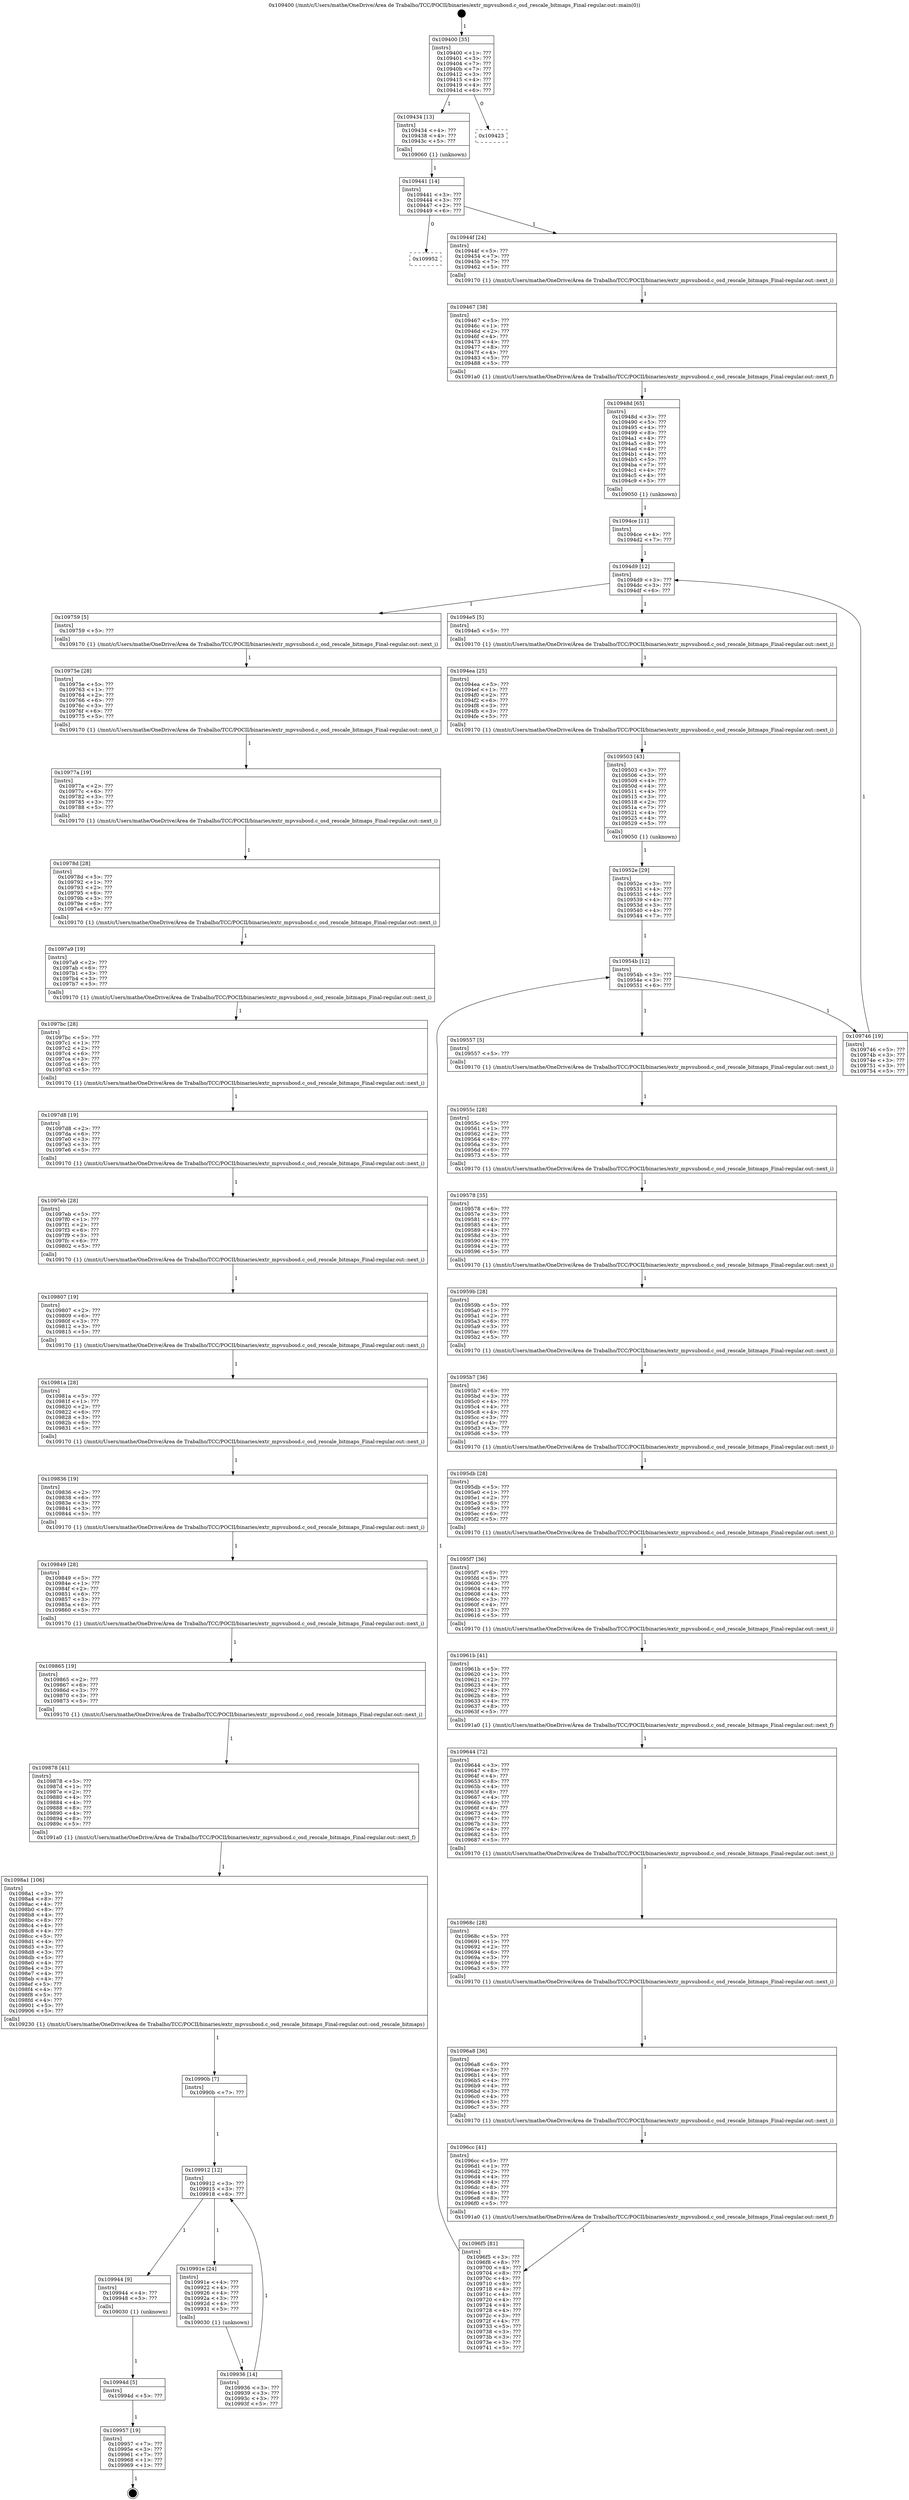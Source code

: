 digraph "0x109400" {
  label = "0x109400 (/mnt/c/Users/mathe/OneDrive/Área de Trabalho/TCC/POCII/binaries/extr_mpvsubosd.c_osd_rescale_bitmaps_Final-regular.out::main(0))"
  labelloc = "t"
  node[shape=record]

  Entry [label="",width=0.3,height=0.3,shape=circle,fillcolor=black,style=filled]
  "0x109400" [label="{
     0x109400 [35]\l
     | [instrs]\l
     &nbsp;&nbsp;0x109400 \<+1\>: ???\l
     &nbsp;&nbsp;0x109401 \<+3\>: ???\l
     &nbsp;&nbsp;0x109404 \<+7\>: ???\l
     &nbsp;&nbsp;0x10940b \<+7\>: ???\l
     &nbsp;&nbsp;0x109412 \<+3\>: ???\l
     &nbsp;&nbsp;0x109415 \<+4\>: ???\l
     &nbsp;&nbsp;0x109419 \<+4\>: ???\l
     &nbsp;&nbsp;0x10941d \<+6\>: ???\l
  }"]
  "0x109434" [label="{
     0x109434 [13]\l
     | [instrs]\l
     &nbsp;&nbsp;0x109434 \<+4\>: ???\l
     &nbsp;&nbsp;0x109438 \<+4\>: ???\l
     &nbsp;&nbsp;0x10943c \<+5\>: ???\l
     | [calls]\l
     &nbsp;&nbsp;0x109060 \{1\} (unknown)\l
  }"]
  "0x109423" [label="{
     0x109423\l
  }", style=dashed]
  "0x109441" [label="{
     0x109441 [14]\l
     | [instrs]\l
     &nbsp;&nbsp;0x109441 \<+3\>: ???\l
     &nbsp;&nbsp;0x109444 \<+3\>: ???\l
     &nbsp;&nbsp;0x109447 \<+2\>: ???\l
     &nbsp;&nbsp;0x109449 \<+6\>: ???\l
  }"]
  "0x109952" [label="{
     0x109952\l
  }", style=dashed]
  "0x10944f" [label="{
     0x10944f [24]\l
     | [instrs]\l
     &nbsp;&nbsp;0x10944f \<+5\>: ???\l
     &nbsp;&nbsp;0x109454 \<+7\>: ???\l
     &nbsp;&nbsp;0x10945b \<+7\>: ???\l
     &nbsp;&nbsp;0x109462 \<+5\>: ???\l
     | [calls]\l
     &nbsp;&nbsp;0x109170 \{1\} (/mnt/c/Users/mathe/OneDrive/Área de Trabalho/TCC/POCII/binaries/extr_mpvsubosd.c_osd_rescale_bitmaps_Final-regular.out::next_i)\l
  }"]
  Exit [label="",width=0.3,height=0.3,shape=circle,fillcolor=black,style=filled,peripheries=2]
  "0x109467" [label="{
     0x109467 [38]\l
     | [instrs]\l
     &nbsp;&nbsp;0x109467 \<+5\>: ???\l
     &nbsp;&nbsp;0x10946c \<+1\>: ???\l
     &nbsp;&nbsp;0x10946d \<+2\>: ???\l
     &nbsp;&nbsp;0x10946f \<+4\>: ???\l
     &nbsp;&nbsp;0x109473 \<+4\>: ???\l
     &nbsp;&nbsp;0x109477 \<+8\>: ???\l
     &nbsp;&nbsp;0x10947f \<+4\>: ???\l
     &nbsp;&nbsp;0x109483 \<+5\>: ???\l
     &nbsp;&nbsp;0x109488 \<+5\>: ???\l
     | [calls]\l
     &nbsp;&nbsp;0x1091a0 \{1\} (/mnt/c/Users/mathe/OneDrive/Área de Trabalho/TCC/POCII/binaries/extr_mpvsubosd.c_osd_rescale_bitmaps_Final-regular.out::next_f)\l
  }"]
  "0x10948d" [label="{
     0x10948d [65]\l
     | [instrs]\l
     &nbsp;&nbsp;0x10948d \<+3\>: ???\l
     &nbsp;&nbsp;0x109490 \<+5\>: ???\l
     &nbsp;&nbsp;0x109495 \<+4\>: ???\l
     &nbsp;&nbsp;0x109499 \<+8\>: ???\l
     &nbsp;&nbsp;0x1094a1 \<+4\>: ???\l
     &nbsp;&nbsp;0x1094a5 \<+8\>: ???\l
     &nbsp;&nbsp;0x1094ad \<+4\>: ???\l
     &nbsp;&nbsp;0x1094b1 \<+4\>: ???\l
     &nbsp;&nbsp;0x1094b5 \<+5\>: ???\l
     &nbsp;&nbsp;0x1094ba \<+7\>: ???\l
     &nbsp;&nbsp;0x1094c1 \<+4\>: ???\l
     &nbsp;&nbsp;0x1094c5 \<+4\>: ???\l
     &nbsp;&nbsp;0x1094c9 \<+5\>: ???\l
     | [calls]\l
     &nbsp;&nbsp;0x109050 \{1\} (unknown)\l
  }"]
  "0x1094d9" [label="{
     0x1094d9 [12]\l
     | [instrs]\l
     &nbsp;&nbsp;0x1094d9 \<+3\>: ???\l
     &nbsp;&nbsp;0x1094dc \<+3\>: ???\l
     &nbsp;&nbsp;0x1094df \<+6\>: ???\l
  }"]
  "0x109759" [label="{
     0x109759 [5]\l
     | [instrs]\l
     &nbsp;&nbsp;0x109759 \<+5\>: ???\l
     | [calls]\l
     &nbsp;&nbsp;0x109170 \{1\} (/mnt/c/Users/mathe/OneDrive/Área de Trabalho/TCC/POCII/binaries/extr_mpvsubosd.c_osd_rescale_bitmaps_Final-regular.out::next_i)\l
  }"]
  "0x1094e5" [label="{
     0x1094e5 [5]\l
     | [instrs]\l
     &nbsp;&nbsp;0x1094e5 \<+5\>: ???\l
     | [calls]\l
     &nbsp;&nbsp;0x109170 \{1\} (/mnt/c/Users/mathe/OneDrive/Área de Trabalho/TCC/POCII/binaries/extr_mpvsubosd.c_osd_rescale_bitmaps_Final-regular.out::next_i)\l
  }"]
  "0x1094ea" [label="{
     0x1094ea [25]\l
     | [instrs]\l
     &nbsp;&nbsp;0x1094ea \<+5\>: ???\l
     &nbsp;&nbsp;0x1094ef \<+1\>: ???\l
     &nbsp;&nbsp;0x1094f0 \<+2\>: ???\l
     &nbsp;&nbsp;0x1094f2 \<+6\>: ???\l
     &nbsp;&nbsp;0x1094f8 \<+3\>: ???\l
     &nbsp;&nbsp;0x1094fb \<+3\>: ???\l
     &nbsp;&nbsp;0x1094fe \<+5\>: ???\l
     | [calls]\l
     &nbsp;&nbsp;0x109170 \{1\} (/mnt/c/Users/mathe/OneDrive/Área de Trabalho/TCC/POCII/binaries/extr_mpvsubosd.c_osd_rescale_bitmaps_Final-regular.out::next_i)\l
  }"]
  "0x109503" [label="{
     0x109503 [43]\l
     | [instrs]\l
     &nbsp;&nbsp;0x109503 \<+3\>: ???\l
     &nbsp;&nbsp;0x109506 \<+3\>: ???\l
     &nbsp;&nbsp;0x109509 \<+4\>: ???\l
     &nbsp;&nbsp;0x10950d \<+4\>: ???\l
     &nbsp;&nbsp;0x109511 \<+4\>: ???\l
     &nbsp;&nbsp;0x109515 \<+3\>: ???\l
     &nbsp;&nbsp;0x109518 \<+2\>: ???\l
     &nbsp;&nbsp;0x10951a \<+7\>: ???\l
     &nbsp;&nbsp;0x109521 \<+4\>: ???\l
     &nbsp;&nbsp;0x109525 \<+4\>: ???\l
     &nbsp;&nbsp;0x109529 \<+5\>: ???\l
     | [calls]\l
     &nbsp;&nbsp;0x109050 \{1\} (unknown)\l
  }"]
  "0x10954b" [label="{
     0x10954b [12]\l
     | [instrs]\l
     &nbsp;&nbsp;0x10954b \<+3\>: ???\l
     &nbsp;&nbsp;0x10954e \<+3\>: ???\l
     &nbsp;&nbsp;0x109551 \<+6\>: ???\l
  }"]
  "0x109746" [label="{
     0x109746 [19]\l
     | [instrs]\l
     &nbsp;&nbsp;0x109746 \<+5\>: ???\l
     &nbsp;&nbsp;0x10974b \<+3\>: ???\l
     &nbsp;&nbsp;0x10974e \<+3\>: ???\l
     &nbsp;&nbsp;0x109751 \<+3\>: ???\l
     &nbsp;&nbsp;0x109754 \<+5\>: ???\l
  }"]
  "0x109557" [label="{
     0x109557 [5]\l
     | [instrs]\l
     &nbsp;&nbsp;0x109557 \<+5\>: ???\l
     | [calls]\l
     &nbsp;&nbsp;0x109170 \{1\} (/mnt/c/Users/mathe/OneDrive/Área de Trabalho/TCC/POCII/binaries/extr_mpvsubosd.c_osd_rescale_bitmaps_Final-regular.out::next_i)\l
  }"]
  "0x10955c" [label="{
     0x10955c [28]\l
     | [instrs]\l
     &nbsp;&nbsp;0x10955c \<+5\>: ???\l
     &nbsp;&nbsp;0x109561 \<+1\>: ???\l
     &nbsp;&nbsp;0x109562 \<+2\>: ???\l
     &nbsp;&nbsp;0x109564 \<+6\>: ???\l
     &nbsp;&nbsp;0x10956a \<+3\>: ???\l
     &nbsp;&nbsp;0x10956d \<+6\>: ???\l
     &nbsp;&nbsp;0x109573 \<+5\>: ???\l
     | [calls]\l
     &nbsp;&nbsp;0x109170 \{1\} (/mnt/c/Users/mathe/OneDrive/Área de Trabalho/TCC/POCII/binaries/extr_mpvsubosd.c_osd_rescale_bitmaps_Final-regular.out::next_i)\l
  }"]
  "0x109578" [label="{
     0x109578 [35]\l
     | [instrs]\l
     &nbsp;&nbsp;0x109578 \<+6\>: ???\l
     &nbsp;&nbsp;0x10957e \<+3\>: ???\l
     &nbsp;&nbsp;0x109581 \<+4\>: ???\l
     &nbsp;&nbsp;0x109585 \<+4\>: ???\l
     &nbsp;&nbsp;0x109589 \<+4\>: ???\l
     &nbsp;&nbsp;0x10958d \<+3\>: ???\l
     &nbsp;&nbsp;0x109590 \<+4\>: ???\l
     &nbsp;&nbsp;0x109594 \<+2\>: ???\l
     &nbsp;&nbsp;0x109596 \<+5\>: ???\l
     | [calls]\l
     &nbsp;&nbsp;0x109170 \{1\} (/mnt/c/Users/mathe/OneDrive/Área de Trabalho/TCC/POCII/binaries/extr_mpvsubosd.c_osd_rescale_bitmaps_Final-regular.out::next_i)\l
  }"]
  "0x10959b" [label="{
     0x10959b [28]\l
     | [instrs]\l
     &nbsp;&nbsp;0x10959b \<+5\>: ???\l
     &nbsp;&nbsp;0x1095a0 \<+1\>: ???\l
     &nbsp;&nbsp;0x1095a1 \<+2\>: ???\l
     &nbsp;&nbsp;0x1095a3 \<+6\>: ???\l
     &nbsp;&nbsp;0x1095a9 \<+3\>: ???\l
     &nbsp;&nbsp;0x1095ac \<+6\>: ???\l
     &nbsp;&nbsp;0x1095b2 \<+5\>: ???\l
     | [calls]\l
     &nbsp;&nbsp;0x109170 \{1\} (/mnt/c/Users/mathe/OneDrive/Área de Trabalho/TCC/POCII/binaries/extr_mpvsubosd.c_osd_rescale_bitmaps_Final-regular.out::next_i)\l
  }"]
  "0x1095b7" [label="{
     0x1095b7 [36]\l
     | [instrs]\l
     &nbsp;&nbsp;0x1095b7 \<+6\>: ???\l
     &nbsp;&nbsp;0x1095bd \<+3\>: ???\l
     &nbsp;&nbsp;0x1095c0 \<+4\>: ???\l
     &nbsp;&nbsp;0x1095c4 \<+4\>: ???\l
     &nbsp;&nbsp;0x1095c8 \<+4\>: ???\l
     &nbsp;&nbsp;0x1095cc \<+3\>: ???\l
     &nbsp;&nbsp;0x1095cf \<+4\>: ???\l
     &nbsp;&nbsp;0x1095d3 \<+3\>: ???\l
     &nbsp;&nbsp;0x1095d6 \<+5\>: ???\l
     | [calls]\l
     &nbsp;&nbsp;0x109170 \{1\} (/mnt/c/Users/mathe/OneDrive/Área de Trabalho/TCC/POCII/binaries/extr_mpvsubosd.c_osd_rescale_bitmaps_Final-regular.out::next_i)\l
  }"]
  "0x1095db" [label="{
     0x1095db [28]\l
     | [instrs]\l
     &nbsp;&nbsp;0x1095db \<+5\>: ???\l
     &nbsp;&nbsp;0x1095e0 \<+1\>: ???\l
     &nbsp;&nbsp;0x1095e1 \<+2\>: ???\l
     &nbsp;&nbsp;0x1095e3 \<+6\>: ???\l
     &nbsp;&nbsp;0x1095e9 \<+3\>: ???\l
     &nbsp;&nbsp;0x1095ec \<+6\>: ???\l
     &nbsp;&nbsp;0x1095f2 \<+5\>: ???\l
     | [calls]\l
     &nbsp;&nbsp;0x109170 \{1\} (/mnt/c/Users/mathe/OneDrive/Área de Trabalho/TCC/POCII/binaries/extr_mpvsubosd.c_osd_rescale_bitmaps_Final-regular.out::next_i)\l
  }"]
  "0x1095f7" [label="{
     0x1095f7 [36]\l
     | [instrs]\l
     &nbsp;&nbsp;0x1095f7 \<+6\>: ???\l
     &nbsp;&nbsp;0x1095fd \<+3\>: ???\l
     &nbsp;&nbsp;0x109600 \<+4\>: ???\l
     &nbsp;&nbsp;0x109604 \<+4\>: ???\l
     &nbsp;&nbsp;0x109608 \<+4\>: ???\l
     &nbsp;&nbsp;0x10960c \<+3\>: ???\l
     &nbsp;&nbsp;0x10960f \<+4\>: ???\l
     &nbsp;&nbsp;0x109613 \<+3\>: ???\l
     &nbsp;&nbsp;0x109616 \<+5\>: ???\l
     | [calls]\l
     &nbsp;&nbsp;0x109170 \{1\} (/mnt/c/Users/mathe/OneDrive/Área de Trabalho/TCC/POCII/binaries/extr_mpvsubosd.c_osd_rescale_bitmaps_Final-regular.out::next_i)\l
  }"]
  "0x10961b" [label="{
     0x10961b [41]\l
     | [instrs]\l
     &nbsp;&nbsp;0x10961b \<+5\>: ???\l
     &nbsp;&nbsp;0x109620 \<+1\>: ???\l
     &nbsp;&nbsp;0x109621 \<+2\>: ???\l
     &nbsp;&nbsp;0x109623 \<+4\>: ???\l
     &nbsp;&nbsp;0x109627 \<+4\>: ???\l
     &nbsp;&nbsp;0x10962b \<+8\>: ???\l
     &nbsp;&nbsp;0x109633 \<+4\>: ???\l
     &nbsp;&nbsp;0x109637 \<+8\>: ???\l
     &nbsp;&nbsp;0x10963f \<+5\>: ???\l
     | [calls]\l
     &nbsp;&nbsp;0x1091a0 \{1\} (/mnt/c/Users/mathe/OneDrive/Área de Trabalho/TCC/POCII/binaries/extr_mpvsubosd.c_osd_rescale_bitmaps_Final-regular.out::next_f)\l
  }"]
  "0x109644" [label="{
     0x109644 [72]\l
     | [instrs]\l
     &nbsp;&nbsp;0x109644 \<+3\>: ???\l
     &nbsp;&nbsp;0x109647 \<+8\>: ???\l
     &nbsp;&nbsp;0x10964f \<+4\>: ???\l
     &nbsp;&nbsp;0x109653 \<+8\>: ???\l
     &nbsp;&nbsp;0x10965b \<+4\>: ???\l
     &nbsp;&nbsp;0x10965f \<+8\>: ???\l
     &nbsp;&nbsp;0x109667 \<+4\>: ???\l
     &nbsp;&nbsp;0x10966b \<+4\>: ???\l
     &nbsp;&nbsp;0x10966f \<+4\>: ???\l
     &nbsp;&nbsp;0x109673 \<+4\>: ???\l
     &nbsp;&nbsp;0x109677 \<+4\>: ???\l
     &nbsp;&nbsp;0x10967b \<+3\>: ???\l
     &nbsp;&nbsp;0x10967e \<+4\>: ???\l
     &nbsp;&nbsp;0x109682 \<+5\>: ???\l
     &nbsp;&nbsp;0x109687 \<+5\>: ???\l
     | [calls]\l
     &nbsp;&nbsp;0x109170 \{1\} (/mnt/c/Users/mathe/OneDrive/Área de Trabalho/TCC/POCII/binaries/extr_mpvsubosd.c_osd_rescale_bitmaps_Final-regular.out::next_i)\l
  }"]
  "0x10968c" [label="{
     0x10968c [28]\l
     | [instrs]\l
     &nbsp;&nbsp;0x10968c \<+5\>: ???\l
     &nbsp;&nbsp;0x109691 \<+1\>: ???\l
     &nbsp;&nbsp;0x109692 \<+2\>: ???\l
     &nbsp;&nbsp;0x109694 \<+6\>: ???\l
     &nbsp;&nbsp;0x10969a \<+3\>: ???\l
     &nbsp;&nbsp;0x10969d \<+6\>: ???\l
     &nbsp;&nbsp;0x1096a3 \<+5\>: ???\l
     | [calls]\l
     &nbsp;&nbsp;0x109170 \{1\} (/mnt/c/Users/mathe/OneDrive/Área de Trabalho/TCC/POCII/binaries/extr_mpvsubosd.c_osd_rescale_bitmaps_Final-regular.out::next_i)\l
  }"]
  "0x1096a8" [label="{
     0x1096a8 [36]\l
     | [instrs]\l
     &nbsp;&nbsp;0x1096a8 \<+6\>: ???\l
     &nbsp;&nbsp;0x1096ae \<+3\>: ???\l
     &nbsp;&nbsp;0x1096b1 \<+4\>: ???\l
     &nbsp;&nbsp;0x1096b5 \<+4\>: ???\l
     &nbsp;&nbsp;0x1096b9 \<+4\>: ???\l
     &nbsp;&nbsp;0x1096bd \<+3\>: ???\l
     &nbsp;&nbsp;0x1096c0 \<+4\>: ???\l
     &nbsp;&nbsp;0x1096c4 \<+3\>: ???\l
     &nbsp;&nbsp;0x1096c7 \<+5\>: ???\l
     | [calls]\l
     &nbsp;&nbsp;0x109170 \{1\} (/mnt/c/Users/mathe/OneDrive/Área de Trabalho/TCC/POCII/binaries/extr_mpvsubosd.c_osd_rescale_bitmaps_Final-regular.out::next_i)\l
  }"]
  "0x1096cc" [label="{
     0x1096cc [41]\l
     | [instrs]\l
     &nbsp;&nbsp;0x1096cc \<+5\>: ???\l
     &nbsp;&nbsp;0x1096d1 \<+1\>: ???\l
     &nbsp;&nbsp;0x1096d2 \<+2\>: ???\l
     &nbsp;&nbsp;0x1096d4 \<+4\>: ???\l
     &nbsp;&nbsp;0x1096d8 \<+4\>: ???\l
     &nbsp;&nbsp;0x1096dc \<+8\>: ???\l
     &nbsp;&nbsp;0x1096e4 \<+4\>: ???\l
     &nbsp;&nbsp;0x1096e8 \<+8\>: ???\l
     &nbsp;&nbsp;0x1096f0 \<+5\>: ???\l
     | [calls]\l
     &nbsp;&nbsp;0x1091a0 \{1\} (/mnt/c/Users/mathe/OneDrive/Área de Trabalho/TCC/POCII/binaries/extr_mpvsubosd.c_osd_rescale_bitmaps_Final-regular.out::next_f)\l
  }"]
  "0x1096f5" [label="{
     0x1096f5 [81]\l
     | [instrs]\l
     &nbsp;&nbsp;0x1096f5 \<+3\>: ???\l
     &nbsp;&nbsp;0x1096f8 \<+8\>: ???\l
     &nbsp;&nbsp;0x109700 \<+4\>: ???\l
     &nbsp;&nbsp;0x109704 \<+8\>: ???\l
     &nbsp;&nbsp;0x10970c \<+4\>: ???\l
     &nbsp;&nbsp;0x109710 \<+8\>: ???\l
     &nbsp;&nbsp;0x109718 \<+4\>: ???\l
     &nbsp;&nbsp;0x10971c \<+4\>: ???\l
     &nbsp;&nbsp;0x109720 \<+4\>: ???\l
     &nbsp;&nbsp;0x109724 \<+4\>: ???\l
     &nbsp;&nbsp;0x109728 \<+4\>: ???\l
     &nbsp;&nbsp;0x10972c \<+3\>: ???\l
     &nbsp;&nbsp;0x10972f \<+4\>: ???\l
     &nbsp;&nbsp;0x109733 \<+5\>: ???\l
     &nbsp;&nbsp;0x109738 \<+3\>: ???\l
     &nbsp;&nbsp;0x10973b \<+3\>: ???\l
     &nbsp;&nbsp;0x10973e \<+3\>: ???\l
     &nbsp;&nbsp;0x109741 \<+5\>: ???\l
  }"]
  "0x10952e" [label="{
     0x10952e [29]\l
     | [instrs]\l
     &nbsp;&nbsp;0x10952e \<+3\>: ???\l
     &nbsp;&nbsp;0x109531 \<+4\>: ???\l
     &nbsp;&nbsp;0x109535 \<+4\>: ???\l
     &nbsp;&nbsp;0x109539 \<+4\>: ???\l
     &nbsp;&nbsp;0x10953d \<+3\>: ???\l
     &nbsp;&nbsp;0x109540 \<+4\>: ???\l
     &nbsp;&nbsp;0x109544 \<+7\>: ???\l
  }"]
  "0x109957" [label="{
     0x109957 [19]\l
     | [instrs]\l
     &nbsp;&nbsp;0x109957 \<+7\>: ???\l
     &nbsp;&nbsp;0x10995e \<+3\>: ???\l
     &nbsp;&nbsp;0x109961 \<+7\>: ???\l
     &nbsp;&nbsp;0x109968 \<+1\>: ???\l
     &nbsp;&nbsp;0x109969 \<+1\>: ???\l
  }"]
  "0x1094ce" [label="{
     0x1094ce [11]\l
     | [instrs]\l
     &nbsp;&nbsp;0x1094ce \<+4\>: ???\l
     &nbsp;&nbsp;0x1094d2 \<+7\>: ???\l
  }"]
  "0x10975e" [label="{
     0x10975e [28]\l
     | [instrs]\l
     &nbsp;&nbsp;0x10975e \<+5\>: ???\l
     &nbsp;&nbsp;0x109763 \<+1\>: ???\l
     &nbsp;&nbsp;0x109764 \<+2\>: ???\l
     &nbsp;&nbsp;0x109766 \<+6\>: ???\l
     &nbsp;&nbsp;0x10976c \<+3\>: ???\l
     &nbsp;&nbsp;0x10976f \<+6\>: ???\l
     &nbsp;&nbsp;0x109775 \<+5\>: ???\l
     | [calls]\l
     &nbsp;&nbsp;0x109170 \{1\} (/mnt/c/Users/mathe/OneDrive/Área de Trabalho/TCC/POCII/binaries/extr_mpvsubosd.c_osd_rescale_bitmaps_Final-regular.out::next_i)\l
  }"]
  "0x10977a" [label="{
     0x10977a [19]\l
     | [instrs]\l
     &nbsp;&nbsp;0x10977a \<+2\>: ???\l
     &nbsp;&nbsp;0x10977c \<+6\>: ???\l
     &nbsp;&nbsp;0x109782 \<+3\>: ???\l
     &nbsp;&nbsp;0x109785 \<+3\>: ???\l
     &nbsp;&nbsp;0x109788 \<+5\>: ???\l
     | [calls]\l
     &nbsp;&nbsp;0x109170 \{1\} (/mnt/c/Users/mathe/OneDrive/Área de Trabalho/TCC/POCII/binaries/extr_mpvsubosd.c_osd_rescale_bitmaps_Final-regular.out::next_i)\l
  }"]
  "0x10978d" [label="{
     0x10978d [28]\l
     | [instrs]\l
     &nbsp;&nbsp;0x10978d \<+5\>: ???\l
     &nbsp;&nbsp;0x109792 \<+1\>: ???\l
     &nbsp;&nbsp;0x109793 \<+2\>: ???\l
     &nbsp;&nbsp;0x109795 \<+6\>: ???\l
     &nbsp;&nbsp;0x10979b \<+3\>: ???\l
     &nbsp;&nbsp;0x10979e \<+6\>: ???\l
     &nbsp;&nbsp;0x1097a4 \<+5\>: ???\l
     | [calls]\l
     &nbsp;&nbsp;0x109170 \{1\} (/mnt/c/Users/mathe/OneDrive/Área de Trabalho/TCC/POCII/binaries/extr_mpvsubosd.c_osd_rescale_bitmaps_Final-regular.out::next_i)\l
  }"]
  "0x1097a9" [label="{
     0x1097a9 [19]\l
     | [instrs]\l
     &nbsp;&nbsp;0x1097a9 \<+2\>: ???\l
     &nbsp;&nbsp;0x1097ab \<+6\>: ???\l
     &nbsp;&nbsp;0x1097b1 \<+3\>: ???\l
     &nbsp;&nbsp;0x1097b4 \<+3\>: ???\l
     &nbsp;&nbsp;0x1097b7 \<+5\>: ???\l
     | [calls]\l
     &nbsp;&nbsp;0x109170 \{1\} (/mnt/c/Users/mathe/OneDrive/Área de Trabalho/TCC/POCII/binaries/extr_mpvsubosd.c_osd_rescale_bitmaps_Final-regular.out::next_i)\l
  }"]
  "0x1097bc" [label="{
     0x1097bc [28]\l
     | [instrs]\l
     &nbsp;&nbsp;0x1097bc \<+5\>: ???\l
     &nbsp;&nbsp;0x1097c1 \<+1\>: ???\l
     &nbsp;&nbsp;0x1097c2 \<+2\>: ???\l
     &nbsp;&nbsp;0x1097c4 \<+6\>: ???\l
     &nbsp;&nbsp;0x1097ca \<+3\>: ???\l
     &nbsp;&nbsp;0x1097cd \<+6\>: ???\l
     &nbsp;&nbsp;0x1097d3 \<+5\>: ???\l
     | [calls]\l
     &nbsp;&nbsp;0x109170 \{1\} (/mnt/c/Users/mathe/OneDrive/Área de Trabalho/TCC/POCII/binaries/extr_mpvsubosd.c_osd_rescale_bitmaps_Final-regular.out::next_i)\l
  }"]
  "0x1097d8" [label="{
     0x1097d8 [19]\l
     | [instrs]\l
     &nbsp;&nbsp;0x1097d8 \<+2\>: ???\l
     &nbsp;&nbsp;0x1097da \<+6\>: ???\l
     &nbsp;&nbsp;0x1097e0 \<+3\>: ???\l
     &nbsp;&nbsp;0x1097e3 \<+3\>: ???\l
     &nbsp;&nbsp;0x1097e6 \<+5\>: ???\l
     | [calls]\l
     &nbsp;&nbsp;0x109170 \{1\} (/mnt/c/Users/mathe/OneDrive/Área de Trabalho/TCC/POCII/binaries/extr_mpvsubosd.c_osd_rescale_bitmaps_Final-regular.out::next_i)\l
  }"]
  "0x1097eb" [label="{
     0x1097eb [28]\l
     | [instrs]\l
     &nbsp;&nbsp;0x1097eb \<+5\>: ???\l
     &nbsp;&nbsp;0x1097f0 \<+1\>: ???\l
     &nbsp;&nbsp;0x1097f1 \<+2\>: ???\l
     &nbsp;&nbsp;0x1097f3 \<+6\>: ???\l
     &nbsp;&nbsp;0x1097f9 \<+3\>: ???\l
     &nbsp;&nbsp;0x1097fc \<+6\>: ???\l
     &nbsp;&nbsp;0x109802 \<+5\>: ???\l
     | [calls]\l
     &nbsp;&nbsp;0x109170 \{1\} (/mnt/c/Users/mathe/OneDrive/Área de Trabalho/TCC/POCII/binaries/extr_mpvsubosd.c_osd_rescale_bitmaps_Final-regular.out::next_i)\l
  }"]
  "0x109807" [label="{
     0x109807 [19]\l
     | [instrs]\l
     &nbsp;&nbsp;0x109807 \<+2\>: ???\l
     &nbsp;&nbsp;0x109809 \<+6\>: ???\l
     &nbsp;&nbsp;0x10980f \<+3\>: ???\l
     &nbsp;&nbsp;0x109812 \<+3\>: ???\l
     &nbsp;&nbsp;0x109815 \<+5\>: ???\l
     | [calls]\l
     &nbsp;&nbsp;0x109170 \{1\} (/mnt/c/Users/mathe/OneDrive/Área de Trabalho/TCC/POCII/binaries/extr_mpvsubosd.c_osd_rescale_bitmaps_Final-regular.out::next_i)\l
  }"]
  "0x10981a" [label="{
     0x10981a [28]\l
     | [instrs]\l
     &nbsp;&nbsp;0x10981a \<+5\>: ???\l
     &nbsp;&nbsp;0x10981f \<+1\>: ???\l
     &nbsp;&nbsp;0x109820 \<+2\>: ???\l
     &nbsp;&nbsp;0x109822 \<+6\>: ???\l
     &nbsp;&nbsp;0x109828 \<+3\>: ???\l
     &nbsp;&nbsp;0x10982b \<+6\>: ???\l
     &nbsp;&nbsp;0x109831 \<+5\>: ???\l
     | [calls]\l
     &nbsp;&nbsp;0x109170 \{1\} (/mnt/c/Users/mathe/OneDrive/Área de Trabalho/TCC/POCII/binaries/extr_mpvsubosd.c_osd_rescale_bitmaps_Final-regular.out::next_i)\l
  }"]
  "0x109836" [label="{
     0x109836 [19]\l
     | [instrs]\l
     &nbsp;&nbsp;0x109836 \<+2\>: ???\l
     &nbsp;&nbsp;0x109838 \<+6\>: ???\l
     &nbsp;&nbsp;0x10983e \<+3\>: ???\l
     &nbsp;&nbsp;0x109841 \<+3\>: ???\l
     &nbsp;&nbsp;0x109844 \<+5\>: ???\l
     | [calls]\l
     &nbsp;&nbsp;0x109170 \{1\} (/mnt/c/Users/mathe/OneDrive/Área de Trabalho/TCC/POCII/binaries/extr_mpvsubosd.c_osd_rescale_bitmaps_Final-regular.out::next_i)\l
  }"]
  "0x109849" [label="{
     0x109849 [28]\l
     | [instrs]\l
     &nbsp;&nbsp;0x109849 \<+5\>: ???\l
     &nbsp;&nbsp;0x10984e \<+1\>: ???\l
     &nbsp;&nbsp;0x10984f \<+2\>: ???\l
     &nbsp;&nbsp;0x109851 \<+6\>: ???\l
     &nbsp;&nbsp;0x109857 \<+3\>: ???\l
     &nbsp;&nbsp;0x10985a \<+6\>: ???\l
     &nbsp;&nbsp;0x109860 \<+5\>: ???\l
     | [calls]\l
     &nbsp;&nbsp;0x109170 \{1\} (/mnt/c/Users/mathe/OneDrive/Área de Trabalho/TCC/POCII/binaries/extr_mpvsubosd.c_osd_rescale_bitmaps_Final-regular.out::next_i)\l
  }"]
  "0x109865" [label="{
     0x109865 [19]\l
     | [instrs]\l
     &nbsp;&nbsp;0x109865 \<+2\>: ???\l
     &nbsp;&nbsp;0x109867 \<+6\>: ???\l
     &nbsp;&nbsp;0x10986d \<+3\>: ???\l
     &nbsp;&nbsp;0x109870 \<+3\>: ???\l
     &nbsp;&nbsp;0x109873 \<+5\>: ???\l
     | [calls]\l
     &nbsp;&nbsp;0x109170 \{1\} (/mnt/c/Users/mathe/OneDrive/Área de Trabalho/TCC/POCII/binaries/extr_mpvsubosd.c_osd_rescale_bitmaps_Final-regular.out::next_i)\l
  }"]
  "0x109878" [label="{
     0x109878 [41]\l
     | [instrs]\l
     &nbsp;&nbsp;0x109878 \<+5\>: ???\l
     &nbsp;&nbsp;0x10987d \<+1\>: ???\l
     &nbsp;&nbsp;0x10987e \<+2\>: ???\l
     &nbsp;&nbsp;0x109880 \<+4\>: ???\l
     &nbsp;&nbsp;0x109884 \<+4\>: ???\l
     &nbsp;&nbsp;0x109888 \<+8\>: ???\l
     &nbsp;&nbsp;0x109890 \<+4\>: ???\l
     &nbsp;&nbsp;0x109894 \<+8\>: ???\l
     &nbsp;&nbsp;0x10989c \<+5\>: ???\l
     | [calls]\l
     &nbsp;&nbsp;0x1091a0 \{1\} (/mnt/c/Users/mathe/OneDrive/Área de Trabalho/TCC/POCII/binaries/extr_mpvsubosd.c_osd_rescale_bitmaps_Final-regular.out::next_f)\l
  }"]
  "0x1098a1" [label="{
     0x1098a1 [106]\l
     | [instrs]\l
     &nbsp;&nbsp;0x1098a1 \<+3\>: ???\l
     &nbsp;&nbsp;0x1098a4 \<+8\>: ???\l
     &nbsp;&nbsp;0x1098ac \<+4\>: ???\l
     &nbsp;&nbsp;0x1098b0 \<+8\>: ???\l
     &nbsp;&nbsp;0x1098b8 \<+4\>: ???\l
     &nbsp;&nbsp;0x1098bc \<+8\>: ???\l
     &nbsp;&nbsp;0x1098c4 \<+4\>: ???\l
     &nbsp;&nbsp;0x1098c8 \<+4\>: ???\l
     &nbsp;&nbsp;0x1098cc \<+5\>: ???\l
     &nbsp;&nbsp;0x1098d1 \<+4\>: ???\l
     &nbsp;&nbsp;0x1098d5 \<+3\>: ???\l
     &nbsp;&nbsp;0x1098d8 \<+3\>: ???\l
     &nbsp;&nbsp;0x1098db \<+5\>: ???\l
     &nbsp;&nbsp;0x1098e0 \<+4\>: ???\l
     &nbsp;&nbsp;0x1098e4 \<+3\>: ???\l
     &nbsp;&nbsp;0x1098e7 \<+4\>: ???\l
     &nbsp;&nbsp;0x1098eb \<+4\>: ???\l
     &nbsp;&nbsp;0x1098ef \<+5\>: ???\l
     &nbsp;&nbsp;0x1098f4 \<+4\>: ???\l
     &nbsp;&nbsp;0x1098f8 \<+5\>: ???\l
     &nbsp;&nbsp;0x1098fd \<+4\>: ???\l
     &nbsp;&nbsp;0x109901 \<+5\>: ???\l
     &nbsp;&nbsp;0x109906 \<+5\>: ???\l
     | [calls]\l
     &nbsp;&nbsp;0x109230 \{1\} (/mnt/c/Users/mathe/OneDrive/Área de Trabalho/TCC/POCII/binaries/extr_mpvsubosd.c_osd_rescale_bitmaps_Final-regular.out::osd_rescale_bitmaps)\l
  }"]
  "0x109912" [label="{
     0x109912 [12]\l
     | [instrs]\l
     &nbsp;&nbsp;0x109912 \<+3\>: ???\l
     &nbsp;&nbsp;0x109915 \<+3\>: ???\l
     &nbsp;&nbsp;0x109918 \<+6\>: ???\l
  }"]
  "0x109944" [label="{
     0x109944 [9]\l
     | [instrs]\l
     &nbsp;&nbsp;0x109944 \<+4\>: ???\l
     &nbsp;&nbsp;0x109948 \<+5\>: ???\l
     | [calls]\l
     &nbsp;&nbsp;0x109030 \{1\} (unknown)\l
  }"]
  "0x10991e" [label="{
     0x10991e [24]\l
     | [instrs]\l
     &nbsp;&nbsp;0x10991e \<+4\>: ???\l
     &nbsp;&nbsp;0x109922 \<+4\>: ???\l
     &nbsp;&nbsp;0x109926 \<+4\>: ???\l
     &nbsp;&nbsp;0x10992a \<+3\>: ???\l
     &nbsp;&nbsp;0x10992d \<+4\>: ???\l
     &nbsp;&nbsp;0x109931 \<+5\>: ???\l
     | [calls]\l
     &nbsp;&nbsp;0x109030 \{1\} (unknown)\l
  }"]
  "0x109936" [label="{
     0x109936 [14]\l
     | [instrs]\l
     &nbsp;&nbsp;0x109936 \<+3\>: ???\l
     &nbsp;&nbsp;0x109939 \<+3\>: ???\l
     &nbsp;&nbsp;0x10993c \<+3\>: ???\l
     &nbsp;&nbsp;0x10993f \<+5\>: ???\l
  }"]
  "0x10990b" [label="{
     0x10990b [7]\l
     | [instrs]\l
     &nbsp;&nbsp;0x10990b \<+7\>: ???\l
  }"]
  "0x10994d" [label="{
     0x10994d [5]\l
     | [instrs]\l
     &nbsp;&nbsp;0x10994d \<+5\>: ???\l
  }"]
  Entry -> "0x109400" [label=" 1"]
  "0x109400" -> "0x109434" [label=" 1"]
  "0x109400" -> "0x109423" [label=" 0"]
  "0x109434" -> "0x109441" [label=" 1"]
  "0x109441" -> "0x109952" [label=" 0"]
  "0x109441" -> "0x10944f" [label=" 1"]
  "0x109957" -> Exit [label=" 1"]
  "0x10944f" -> "0x109467" [label=" 1"]
  "0x109467" -> "0x10948d" [label=" 1"]
  "0x10948d" -> "0x1094ce" [label=" 1"]
  "0x1094d9" -> "0x109759" [label=" 1"]
  "0x1094d9" -> "0x1094e5" [label=" 1"]
  "0x1094e5" -> "0x1094ea" [label=" 1"]
  "0x1094ea" -> "0x109503" [label=" 1"]
  "0x109503" -> "0x10952e" [label=" 1"]
  "0x10954b" -> "0x109746" [label=" 1"]
  "0x10954b" -> "0x109557" [label=" 1"]
  "0x109557" -> "0x10955c" [label=" 1"]
  "0x10955c" -> "0x109578" [label=" 1"]
  "0x109578" -> "0x10959b" [label=" 1"]
  "0x10959b" -> "0x1095b7" [label=" 1"]
  "0x1095b7" -> "0x1095db" [label=" 1"]
  "0x1095db" -> "0x1095f7" [label=" 1"]
  "0x1095f7" -> "0x10961b" [label=" 1"]
  "0x10961b" -> "0x109644" [label=" 1"]
  "0x109644" -> "0x10968c" [label=" 1"]
  "0x10968c" -> "0x1096a8" [label=" 1"]
  "0x1096a8" -> "0x1096cc" [label=" 1"]
  "0x1096cc" -> "0x1096f5" [label=" 1"]
  "0x10952e" -> "0x10954b" [label=" 1"]
  "0x1096f5" -> "0x10954b" [label=" 1"]
  "0x10994d" -> "0x109957" [label=" 1"]
  "0x1094ce" -> "0x1094d9" [label=" 1"]
  "0x109746" -> "0x1094d9" [label=" 1"]
  "0x109759" -> "0x10975e" [label=" 1"]
  "0x10975e" -> "0x10977a" [label=" 1"]
  "0x10977a" -> "0x10978d" [label=" 1"]
  "0x10978d" -> "0x1097a9" [label=" 1"]
  "0x1097a9" -> "0x1097bc" [label=" 1"]
  "0x1097bc" -> "0x1097d8" [label=" 1"]
  "0x1097d8" -> "0x1097eb" [label=" 1"]
  "0x1097eb" -> "0x109807" [label=" 1"]
  "0x109807" -> "0x10981a" [label=" 1"]
  "0x10981a" -> "0x109836" [label=" 1"]
  "0x109836" -> "0x109849" [label=" 1"]
  "0x109849" -> "0x109865" [label=" 1"]
  "0x109865" -> "0x109878" [label=" 1"]
  "0x109878" -> "0x1098a1" [label=" 1"]
  "0x1098a1" -> "0x10990b" [label=" 1"]
  "0x109912" -> "0x109944" [label=" 1"]
  "0x109912" -> "0x10991e" [label=" 1"]
  "0x10991e" -> "0x109936" [label=" 1"]
  "0x10990b" -> "0x109912" [label=" 1"]
  "0x109936" -> "0x109912" [label=" 1"]
  "0x109944" -> "0x10994d" [label=" 1"]
}
